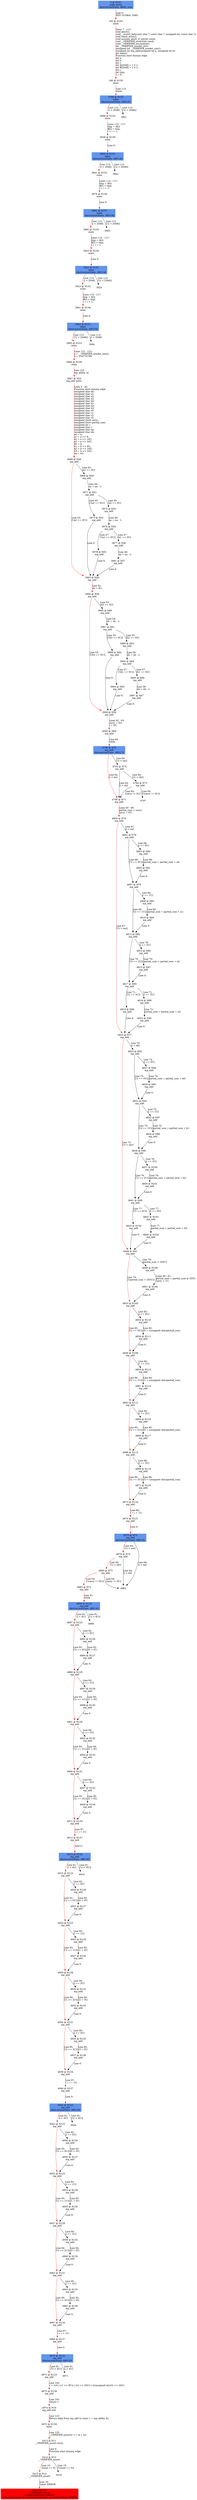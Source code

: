 digraph ARG {
node [style="filled" shape="box" color="white"]
0 [fillcolor="cornflowerblue" label="0 @ N141\nmain entry\nAbstractionState: ABS0: true\n" id="0"]
165 [label="165 @ N162\nmain\n" id="165"]
166 [label="166 @ N150\nmain\n" id="166"]
3799 [fillcolor="cornflowerblue" label="3799 @ N151\nmain\nAbstractionState: ABS142\n" id="3799"]
3800 [label="3800 @ N152\nmain\n" id="3800"]
3838 [label="3838 @ N156\nmain\n" id="3838"]
3840 [fillcolor="cornflowerblue" label="3840 @ N151\nmain\nAbstractionState: ABS144\n" id="3840"]
3841 [label="3841 @ N152\nmain\n" id="3841"]
3879 [label="3879 @ N156\nmain\n" id="3879"]
3881 [fillcolor="cornflowerblue" label="3881 @ N151\nmain\nAbstractionState: ABS146\n" id="3881"]
3882 [label="3882 @ N152\nmain\n" id="3882"]
3920 [label="3920 @ N156\nmain\n" id="3920"]
3922 [fillcolor="cornflowerblue" label="3922 @ N151\nmain\nAbstractionState: ABS148\n" id="3922"]
3923 [label="3923 @ N152\nmain\n" id="3923"]
3961 [label="3961 @ N156\nmain\n" id="3961"]
3963 [fillcolor="cornflowerblue" label="3963 @ N151\nmain\nAbstractionState: ABS150\n" id="3963"]
3965 [label="3965 @ N153\nmain\n" id="3965"]
3966 [label="3966 @ N158\nmain\n" id="3966"]
3967 [label="3967 @ N20\nmp_add entry\n" id="3967"]
3968 [label="3968 @ N48\nmp_add\n" id="3968"]
3983 [label="3983 @ N49\nmp_add\n" id="3983"]
3984 [label="3984 @ N58\nmp_add\n" id="3984"]
3999 [label="3999 @ N59\nmp_add\n" id="3999"]
4000 [label="4000 @ N69\nmp_add\n" id="4000"]
4790 [fillcolor="cornflowerblue" label="4790 @ N70\nmp_add\nAbstractionState: ABS179\n" id="4790"]
4798 [label="4798 @ N71\nmp_add\n" id="4798"]
4800 [label="4800 @ N76\nmp_add\n" id="4800"]
4824 [label="4824 @ N77\nmp_add\n" id="4824"]
4848 [label="4848 @ N91\nmp_add\n" id="4848"]
4853 [label="4853 @ N105\nmp_add\n" id="4853"]
4858 [label="4858 @ N109\nmp_add\n" id="4858"]
4863 [label="4863 @ N112\nmp_add\n" id="4863"]
4868 [label="4868 @ N115\nmp_add\n" id="4868"]
4873 [label="4873 @ N118\nmp_add\n" id="4873"]
4874 [label="4874 @ N121\nmp_add\n" id="4874"]
4876 [fillcolor="cornflowerblue" label="4876 @ N70\nmp_add\nAbstractionState: ABS181\n" id="4876"]
4878 [label="4878 @ N74\nmp_add\n" id="4878"]
4880 [label="4880 @ N73\nmp_add\n" id="4880"]
4883 [label="4883 @ N72\nmp_add\n" id="4883"]
4886 [fillcolor="cornflowerblue" label="4886 @ N122\nmp_add\nAbstractionState: ABS182\n" id="4886"]
4887 [label="4887 @ N123\nmp_add\n" id="4887"]
4896 [label="4896 @ N125\nmp_add\n" id="4896"]
4901 [label="4901 @ N128\nmp_add\n" id="4901"]
4906 [label="4906 @ N131\nmp_add\n" id="4906"]
4911 [label="4911 @ N134\nmp_add\n" id="4911"]
4912 [label="4912 @ N137\nmp_add\n" id="4912"]
4914 [fillcolor="cornflowerblue" label="4914 @ N122\nmp_add\nAbstractionState: ABS183\n" id="4914"]
4915 [label="4915 @ N123\nmp_add\n" id="4915"]
4924 [label="4924 @ N125\nmp_add\n" id="4924"]
4929 [label="4929 @ N128\nmp_add\n" id="4929"]
4934 [label="4934 @ N131\nmp_add\n" id="4934"]
4939 [label="4939 @ N134\nmp_add\n" id="4939"]
4940 [label="4940 @ N137\nmp_add\n" id="4940"]
4942 [fillcolor="cornflowerblue" label="4942 @ N122\nmp_add\nAbstractionState: ABS184\n" id="4942"]
4943 [label="4943 @ N123\nmp_add\n" id="4943"]
4952 [label="4952 @ N125\nmp_add\n" id="4952"]
4957 [label="4957 @ N128\nmp_add\n" id="4957"]
4962 [label="4962 @ N131\nmp_add\n" id="4962"]
4967 [label="4967 @ N134\nmp_add\n" id="4967"]
4968 [label="4968 @ N137\nmp_add\n" id="4968"]
4970 [fillcolor="cornflowerblue" label="4970 @ N122\nmp_add\nAbstractionState: ABS185\n" id="4970"]
4972 [label="4972 @ N124\nmp_add\n" id="4972"]
4973 [label="4973 @ N138\nmp_add\n" id="4973"]
4974 [label="4974 @ N19\nmp_add exit\n" id="4974"]
4975 [label="4975 @ N159\nmain\n" id="4975"]
5413 [label="5413 @ N11\n__VERIFIER_assert entry\n" id="5413"]
5414 [label="5414 @ N12\n__VERIFIER_assert\n" id="5414"]
5415 [label="5415 @ N14\n__VERIFIER_assert\n" id="5415"]
5418 [fillcolor="red" label="5418 @ N15\n__VERIFIER_assert\nAbstractionState: ABS199\n AutomatonState: ErrorLabelAutomaton: _predefinedState_ERROR\n" id="5418"]
4963 [label="4963 @ N135\nmp_add\n" id="4963"]
4965 [label="4965 @ N136\nmp_add\n" id="4965"]
4958 [label="4958 @ N132\nmp_add\n" id="4958"]
4960 [label="4960 @ N133\nmp_add\n" id="4960"]
4953 [label="4953 @ N129\nmp_add\n" id="4953"]
4955 [label="4955 @ N130\nmp_add\n" id="4955"]
4948 [label="4948 @ N126\nmp_add\n" id="4948"]
4950 [label="4950 @ N127\nmp_add\n" id="4950"]
4935 [label="4935 @ N135\nmp_add\n" id="4935"]
4937 [label="4937 @ N136\nmp_add\n" id="4937"]
4930 [label="4930 @ N132\nmp_add\n" id="4930"]
4932 [label="4932 @ N133\nmp_add\n" id="4932"]
4925 [label="4925 @ N129\nmp_add\n" id="4925"]
4927 [label="4927 @ N130\nmp_add\n" id="4927"]
4920 [label="4920 @ N126\nmp_add\n" id="4920"]
4922 [label="4922 @ N127\nmp_add\n" id="4922"]
4907 [label="4907 @ N135\nmp_add\n" id="4907"]
4909 [label="4909 @ N136\nmp_add\n" id="4909"]
4902 [label="4902 @ N132\nmp_add\n" id="4902"]
4904 [label="4904 @ N133\nmp_add\n" id="4904"]
4897 [label="4897 @ N129\nmp_add\n" id="4897"]
4899 [label="4899 @ N130\nmp_add\n" id="4899"]
4892 [label="4892 @ N126\nmp_add\n" id="4892"]
4894 [label="4894 @ N127\nmp_add\n" id="4894"]
4869 [label="4869 @ N119\nmp_add\n" id="4869"]
4871 [label="4871 @ N120\nmp_add\n" id="4871"]
4864 [label="4864 @ N116\nmp_add\n" id="4864"]
4866 [label="4866 @ N117\nmp_add\n" id="4866"]
4859 [label="4859 @ N113\nmp_add\n" id="4859"]
4861 [label="4861 @ N114\nmp_add\n" id="4861"]
4854 [label="4854 @ N110\nmp_add\n" id="4854"]
4856 [label="4856 @ N111\nmp_add\n" id="4856"]
4849 [label="4849 @ N106\nmp_add\n" id="4849"]
4851 [label="4851 @ N108\nmp_add\n" id="4851"]
4825 [label="4825 @ N92\nmp_add\n" id="4825"]
4831 [label="4831 @ N93\nmp_add\n" id="4831"]
4836 [label="4836 @ N96\nmp_add\n" id="4836"]
4841 [label="4841 @ N99\nmp_add\n" id="4841"]
4843 [label="4843 @ N102\nmp_add\n" id="4843"]
4842 [label="4842 @ N103\nmp_add\n" id="4842"]
4846 [label="4846 @ N104\nmp_add\n" id="4846"]
4837 [label="4837 @ N100\nmp_add\n" id="4837"]
4839 [label="4839 @ N101\nmp_add\n" id="4839"]
4832 [label="4832 @ N97\nmp_add\n" id="4832"]
4834 [label="4834 @ N98\nmp_add\n" id="4834"]
4827 [label="4827 @ N94\nmp_add\n" id="4827"]
4829 [label="4829 @ N95\nmp_add\n" id="4829"]
4801 [label="4801 @ N78\nmp_add\n" id="4801"]
4807 [label="4807 @ N79\nmp_add\n" id="4807"]
4812 [label="4812 @ N82\nmp_add\n" id="4812"]
4817 [label="4817 @ N85\nmp_add\n" id="4817"]
4819 [label="4819 @ N88\nmp_add\n" id="4819"]
4818 [label="4818 @ N89\nmp_add\n" id="4818"]
4822 [label="4822 @ N90\nmp_add\n" id="4822"]
4813 [label="4813 @ N86\nmp_add\n" id="4813"]
4815 [label="4815 @ N87\nmp_add\n" id="4815"]
4808 [label="4808 @ N83\nmp_add\n" id="4808"]
4810 [label="4810 @ N84\nmp_add\n" id="4810"]
4803 [label="4803 @ N80\nmp_add\n" id="4803"]
4805 [label="4805 @ N81\nmp_add\n" id="4805"]
4792 [label="4792 @ N74\nmp_add\n" id="4792"]
4794 [label="4794 @ N73\nmp_add\n" id="4794"]
3985 [label="3985 @ N60\nmp_add\n" id="3985"]
3987 [label="3987 @ N61\nmp_add\n" id="3987"]
3989 [label="3989 @ N62\nmp_add\n" id="3989"]
3988 [label="3988 @ N63\nmp_add\n" id="3988"]
3992 [label="3992 @ N64\nmp_add\n" id="3992"]
3994 [label="3994 @ N65\nmp_add\n" id="3994"]
3993 [label="3993 @ N66\nmp_add\n" id="3993"]
3997 [label="3997 @ N67\nmp_add\n" id="3997"]
3969 [label="3969 @ N50\nmp_add\n" id="3969"]
3971 [label="3971 @ N51\nmp_add\n" id="3971"]
3973 [label="3973 @ N52\nmp_add\n" id="3973"]
3972 [label="3972 @ N53\nmp_add\n" id="3972"]
3976 [label="3976 @ N54\nmp_add\n" id="3976"]
3978 [label="3978 @ N55\nmp_add\n" id="3978"]
3977 [label="3977 @ N56\nmp_add\n" id="3977"]
3981 [label="3981 @ N57\nmp_add\n" id="3981"]
0 -> 165 [color="red" label="Line 0: \lINIT GLOBAL VARS\l" id="0 -> 165"]
165 -> 166 [color="red" label="Lines 7 - 112: \lvoid abort();\lvoid __assert_fail(const char *, const char *, unsigned int, const char *);\lvoid reach_error();\lvoid assume_abort_if_not(int cond);\lvoid __VERIFIER_assert(int cond);\lvoid __VERIFIER_assume(int);\lint __VERIFIER_nondet_int();\lunsigned int __VERIFIER_nondet_uint();\lunsigned int mp_add(unsigned int a, unsigned int b);\lint main();\lFunction start dummy edge\lint a;\lint b;\lint r;\lint A[2048] = { 0 };\lint B[2048] = { 0 };\lint i;\lint tmp;\li = 0;\l" id="165 -> 166"]
166 -> 3799 [color="red" label="Line 113: \lwhile\l" id="166 -> 3799"]
3799 -> 3800 [color="red" label="Line 113: \l[i < 2048]\l" id="3799 -> 3800"]
3799 -> 3801 [label="Line 113: \l[!(i < 2048)]\l" id="3799 -> 3801"]
3800 -> 3838 [color="red" label="Lines 115 - 117: \ltmp = A[i];\lB[i] = tmp;\li = i + 1;\l" id="3800 -> 3838"]
3838 -> 3840 [color="red" label="Line 0: \l\l" id="3838 -> 3840"]
3840 -> 3841 [color="red" label="Line 113: \l[i < 2048]\l" id="3840 -> 3841"]
3840 -> 3842 [label="Line 113: \l[!(i < 2048)]\l" id="3840 -> 3842"]
3841 -> 3879 [color="red" label="Lines 115 - 117: \ltmp = A[i];\lB[i] = tmp;\li = i + 1;\l" id="3841 -> 3879"]
3879 -> 3881 [color="red" label="Line 0: \l\l" id="3879 -> 3881"]
3881 -> 3882 [color="red" label="Line 113: \l[i < 2048]\l" id="3881 -> 3882"]
3881 -> 3883 [label="Line 113: \l[!(i < 2048)]\l" id="3881 -> 3883"]
3882 -> 3920 [color="red" label="Lines 115 - 117: \ltmp = A[i];\lB[i] = tmp;\li = i + 1;\l" id="3882 -> 3920"]
3920 -> 3922 [color="red" label="Line 0: \l\l" id="3920 -> 3922"]
3922 -> 3923 [color="red" label="Line 113: \l[i < 2048]\l" id="3922 -> 3923"]
3922 -> 3924 [label="Line 113: \l[!(i < 2048)]\l" id="3922 -> 3924"]
3923 -> 3961 [color="red" label="Lines 115 - 117: \ltmp = A[i];\lB[i] = tmp;\li = i + 1;\l" id="3923 -> 3961"]
3961 -> 3963 [color="red" label="Line 0: \l\l" id="3961 -> 3963"]
3963 -> 3964 [label="Line 113: \l[i < 2048]\l" id="3963 -> 3964"]
3963 -> 3965 [color="red" label="Line 113: \l[!(i < 2048)]\l" id="3963 -> 3965"]
3965 -> 3966 [color="red" label="Lines 121 - 122: \la = __VERIFIER_nondet_uint();\lb = 234770789;\l" id="3965 -> 3966"]
3966 -> 3967 [color="red" label="Line 123: \lmp_add(a, b)\l" id="3966 -> 3967"]
3967 -> 3968 [color="red" label="Lines 0 - 42: \lFunction start dummy edge\lunsigned char a0;\lunsigned char a1;\lunsigned char a2;\lunsigned char a3;\lunsigned char b0;\lunsigned char b1;\lunsigned char b2;\lunsigned char b3;\lunsigned char r0;\lunsigned char r1;\lunsigned char r2;\lunsigned char r3;\lunsigned short carry;\lunsigned short partial_sum;\lunsigned int r;\lunsigned char i;\lunsigned char na;\lunsigned char nb;\la0 = a;\la1 = a >> 8;\la2 = a >> 16U;\la3 = a >> 24U;\lb0 = b;\lb1 = b >> 8U;\lb2 = b >> 16U;\lb3 = b >> 24U;\lna = 4U;\l" id="3967 -> 3968"]
3968 -> 3969 [label="Line 43: \l[a3 == 0U]\l" id="3968 -> 3969"]
3968 -> 3983 [color="red" label="Line 43: \l[!(a3 == 0U)]\l" id="3968 -> 3983"]
3983 -> 3984 [color="red" label="Line 52: \lnb = 4U;\l" id="3983 -> 3984"]
3984 -> 3985 [label="Line 53: \l[b3 == 0U]\l" id="3984 -> 3985"]
3984 -> 3999 [color="red" label="Line 53: \l[!(b3 == 0U)]\l" id="3984 -> 3999"]
3999 -> 4000 [color="red" label="Lines 62 - 63: \lcarry = 0U;\li = 0U;\l" id="3999 -> 4000"]
4000 -> 4790 [color="red" label="Line 64: \lwhile\l" id="4000 -> 4790"]
4790 -> 4792 [label="Line 64: \l[!(i < na)]\l" id="4790 -> 4792"]
4790 -> 4798 [color="red" label="Line 64: \l[i < na]\l" id="4790 -> 4798"]
4798 -> 4800 [color="red" label="Lines 65 - 66: \lpartial_sum = carry;\lcarry = 0U;\l" id="4798 -> 4800"]
4800 -> 4801 [label="Line 67: \l[i < na]\l" id="4800 -> 4801"]
4800 -> 4824 [color="red" label="Line 67: \l[!(i < na)]\l" id="4800 -> 4824"]
4824 -> 4825 [label="Line 73: \l[i < nb]\l" id="4824 -> 4825"]
4824 -> 4848 [color="red" label="Line 73: \l[!(i < nb)]\l" id="4824 -> 4848"]
4848 -> 4849 [label="Line 79: \l[partial_sum > 255U]\l" id="4848 -> 4849"]
4848 -> 4853 [color="red" label="Line 79: \l[!(partial_sum > 255U)]\l" id="4848 -> 4853"]
4853 -> 4854 [label="Line 83: \l[i == 0U]\l" id="4853 -> 4854"]
4853 -> 4858 [color="red" label="Line 83: \l[!(i == 0U)]\l" id="4853 -> 4858"]
4858 -> 4859 [label="Line 84: \l[i == 1U]\l" id="4858 -> 4859"]
4858 -> 4863 [color="red" label="Line 84: \l[!(i == 1U)]\l" id="4858 -> 4863"]
4863 -> 4864 [label="Line 85: \l[i == 2U]\l" id="4863 -> 4864"]
4863 -> 4868 [color="red" label="Line 85: \l[!(i == 2U)]\l" id="4863 -> 4868"]
4868 -> 4869 [label="Line 86: \l[i == 3U]\l" id="4868 -> 4869"]
4868 -> 4873 [color="red" label="Line 86: \l[!(i == 3U)]\l" id="4868 -> 4873"]
4873 -> 4874 [color="red" label="Line 88: \li = i + 1U;\l" id="4873 -> 4874"]
4874 -> 4876 [color="red" label="Line 0: \l\l" id="4874 -> 4876"]
4876 -> 4878 [color="red" label="Line 64: \l[!(i < na)]\l" id="4876 -> 4878"]
4876 -> 4884 [label="Line 64: \l[i < na]\l" id="4876 -> 4884"]
4878 -> 4880 [color="red" label="Line 64: \l[!(i < nb)]\l" id="4878 -> 4880"]
4878 -> 4884 [label="Line 64: \l[i < nb]\l" id="4878 -> 4884"]
4880 -> 4883 [color="red" label="Line 64: \l[!(carry != 0U)]\l" id="4880 -> 4883"]
4880 -> 4884 [label="Line 64: \l[carry != 0U]\l" id="4880 -> 4884"]
4883 -> 4886 [color="red" label="Line 91: \lwhile\l" id="4883 -> 4886"]
4886 -> 4887 [color="red" label="Line 91: \l[i < 4U]\l" id="4886 -> 4887"]
4886 -> 4888 [label="Line 91: \l[!(i < 4U)]\l" id="4886 -> 4888"]
4887 -> 4892 [label="Line 92: \l[i == 0U]\l" id="4887 -> 4892"]
4887 -> 4896 [color="red" label="Line 92: \l[!(i == 0U)]\l" id="4887 -> 4896"]
4896 -> 4897 [label="Line 93: \l[i == 1U]\l" id="4896 -> 4897"]
4896 -> 4901 [color="red" label="Line 93: \l[!(i == 1U)]\l" id="4896 -> 4901"]
4901 -> 4902 [label="Line 94: \l[i == 2U]\l" id="4901 -> 4902"]
4901 -> 4906 [color="red" label="Line 94: \l[!(i == 2U)]\l" id="4901 -> 4906"]
4906 -> 4907 [label="Line 95: \l[i == 3U]\l" id="4906 -> 4907"]
4906 -> 4911 [color="red" label="Line 95: \l[!(i == 3U)]\l" id="4906 -> 4911"]
4911 -> 4912 [color="red" label="Line 97: \li = i + 1U;\l" id="4911 -> 4912"]
4912 -> 4914 [color="red" label="Line 0: \l\l" id="4912 -> 4914"]
4914 -> 4915 [color="red" label="Line 91: \l[i < 4U]\l" id="4914 -> 4915"]
4914 -> 4916 [label="Line 91: \l[!(i < 4U)]\l" id="4914 -> 4916"]
4915 -> 4920 [label="Line 92: \l[i == 0U]\l" id="4915 -> 4920"]
4915 -> 4924 [color="red" label="Line 92: \l[!(i == 0U)]\l" id="4915 -> 4924"]
4924 -> 4925 [label="Line 93: \l[i == 1U]\l" id="4924 -> 4925"]
4924 -> 4929 [color="red" label="Line 93: \l[!(i == 1U)]\l" id="4924 -> 4929"]
4929 -> 4930 [label="Line 94: \l[i == 2U]\l" id="4929 -> 4930"]
4929 -> 4934 [color="red" label="Line 94: \l[!(i == 2U)]\l" id="4929 -> 4934"]
4934 -> 4935 [label="Line 95: \l[i == 3U]\l" id="4934 -> 4935"]
4934 -> 4939 [color="red" label="Line 95: \l[!(i == 3U)]\l" id="4934 -> 4939"]
4939 -> 4940 [color="red" label="Line 97: \li = i + 1U;\l" id="4939 -> 4940"]
4940 -> 4942 [color="red" label="Line 0: \l\l" id="4940 -> 4942"]
4942 -> 4943 [color="red" label="Line 91: \l[i < 4U]\l" id="4942 -> 4943"]
4942 -> 4944 [label="Line 91: \l[!(i < 4U)]\l" id="4942 -> 4944"]
4943 -> 4948 [label="Line 92: \l[i == 0U]\l" id="4943 -> 4948"]
4943 -> 4952 [color="red" label="Line 92: \l[!(i == 0U)]\l" id="4943 -> 4952"]
4952 -> 4953 [label="Line 93: \l[i == 1U]\l" id="4952 -> 4953"]
4952 -> 4957 [color="red" label="Line 93: \l[!(i == 1U)]\l" id="4952 -> 4957"]
4957 -> 4958 [label="Line 94: \l[i == 2U]\l" id="4957 -> 4958"]
4957 -> 4962 [color="red" label="Line 94: \l[!(i == 2U)]\l" id="4957 -> 4962"]
4962 -> 4963 [label="Line 95: \l[i == 3U]\l" id="4962 -> 4963"]
4962 -> 4967 [color="red" label="Line 95: \l[!(i == 3U)]\l" id="4962 -> 4967"]
4967 -> 4968 [color="red" label="Line 97: \li = i + 1U;\l" id="4967 -> 4968"]
4968 -> 4970 [color="red" label="Line 0: \l\l" id="4968 -> 4970"]
4970 -> 4971 [label="Line 91: \l[i < 4U]\l" id="4970 -> 4971"]
4970 -> 4972 [color="red" label="Line 91: \l[!(i < 4U)]\l" id="4970 -> 4972"]
4972 -> 4973 [color="red" label="Line 100: \lr = ((r0 | (r1 << 8U)) | (r2 << 16U)) | (((unsigned int)r3) << 24U);\l" id="4972 -> 4973"]
4973 -> 4974 [color="red" label="Line 102: \lreturn r;\l" id="4973 -> 4974"]
4974 -> 4975 [color="red" label="Line 123: \lReturn edge from mp_add to main: r = mp_add(a, b);\l" id="4974 -> 4975"]
4975 -> 5413 [color="red" label="Line 125: \l__VERIFIER_assert(r == (a + b))\l" id="4975 -> 5413"]
5413 -> 5414 [color="red" label="Line 0: \lFunction start dummy edge\l" id="5413 -> 5414"]
5414 -> 5415 [color="red" label="Line 15: \l[cond == 0]\l" id="5414 -> 5415"]
5414 -> 5416 [label="Line 15: \l[!(cond == 0)]\l" id="5414 -> 5416"]
5415 -> 5418 [color="red" label="Line 16: \lLabel: ERROR\l" id="5415 -> 5418"]
4963 -> 4965 [label="Line 95: \lr3 = 0U;\l" id="4963 -> 4965"]
4965 -> 4967 [label="Line 0: \l\l" id="4965 -> 4967"]
4958 -> 4960 [label="Line 94: \lr2 = 0U;\l" id="4958 -> 4960"]
4960 -> 4962 [label="Line 0: \l\l" id="4960 -> 4962"]
4953 -> 4955 [label="Line 93: \lr1 = 0U;\l" id="4953 -> 4955"]
4955 -> 4957 [label="Line 0: \l\l" id="4955 -> 4957"]
4948 -> 4950 [label="Line 92: \lr0 = 0U;\l" id="4948 -> 4950"]
4950 -> 4952 [label="Line 0: \l\l" id="4950 -> 4952"]
4935 -> 4937 [label="Line 95: \lr3 = 0U;\l" id="4935 -> 4937"]
4937 -> 4939 [label="Line 0: \l\l" id="4937 -> 4939"]
4930 -> 4932 [label="Line 94: \lr2 = 0U;\l" id="4930 -> 4932"]
4932 -> 4934 [label="Line 0: \l\l" id="4932 -> 4934"]
4925 -> 4927 [label="Line 93: \lr1 = 0U;\l" id="4925 -> 4927"]
4927 -> 4929 [label="Line 0: \l\l" id="4927 -> 4929"]
4920 -> 4922 [label="Line 92: \lr0 = 0U;\l" id="4920 -> 4922"]
4922 -> 4924 [label="Line 0: \l\l" id="4922 -> 4924"]
4907 -> 4909 [label="Line 95: \lr3 = 0U;\l" id="4907 -> 4909"]
4909 -> 4911 [label="Line 0: \l\l" id="4909 -> 4911"]
4902 -> 4904 [label="Line 94: \lr2 = 0U;\l" id="4902 -> 4904"]
4904 -> 4906 [label="Line 0: \l\l" id="4904 -> 4906"]
4897 -> 4899 [label="Line 93: \lr1 = 0U;\l" id="4897 -> 4899"]
4899 -> 4901 [label="Line 0: \l\l" id="4899 -> 4901"]
4892 -> 4894 [label="Line 92: \lr0 = 0U;\l" id="4892 -> 4894"]
4894 -> 4896 [label="Line 0: \l\l" id="4894 -> 4896"]
4869 -> 4871 [label="Line 86: \lr3 = (unsigned char)partial_sum;\l" id="4869 -> 4871"]
4871 -> 4873 [label="Line 0: \l\l" id="4871 -> 4873"]
4864 -> 4866 [label="Line 85: \lr2 = (unsigned char)partial_sum;\l" id="4864 -> 4866"]
4866 -> 4868 [label="Line 0: \l\l" id="4866 -> 4868"]
4859 -> 4861 [label="Line 84: \lr1 = (unsigned char)partial_sum;\l" id="4859 -> 4861"]
4861 -> 4863 [label="Line 0: \l\l" id="4861 -> 4863"]
4854 -> 4856 [label="Line 83: \lr0 = (unsigned char)partial_sum;\l" id="4854 -> 4856"]
4856 -> 4858 [label="Line 0: \l\l" id="4856 -> 4858"]
4849 -> 4851 [label="Lines 80 - 81: \lpartial_sum = partial_sum & 255U;\lcarry = 1U;\l" id="4849 -> 4851"]
4851 -> 4853 [label="Line 0: \l\l" id="4851 -> 4853"]
4825 -> 4827 [label="Line 74: \l[i == 0U]\l" id="4825 -> 4827"]
4825 -> 4831 [label="Line 74: \l[!(i == 0U)]\l" id="4825 -> 4831"]
4831 -> 4832 [label="Line 75: \l[i == 1U]\l" id="4831 -> 4832"]
4831 -> 4836 [label="Line 75: \l[!(i == 1U)]\l" id="4831 -> 4836"]
4836 -> 4837 [label="Line 76: \l[i == 2U]\l" id="4836 -> 4837"]
4836 -> 4841 [label="Line 76: \l[!(i == 2U)]\l" id="4836 -> 4841"]
4841 -> 4842 [label="Line 77: \l[i == 3U]\l" id="4841 -> 4842"]
4841 -> 4843 [label="Line 77: \l[!(i == 3U)]\l" id="4841 -> 4843"]
4843 -> 4848 [label="Line 0: \l\l" id="4843 -> 4848"]
4842 -> 4846 [label="Line 77: \lpartial_sum = partial_sum + b3;\l" id="4842 -> 4846"]
4846 -> 4848 [label="Line 0: \l\l" id="4846 -> 4848"]
4837 -> 4839 [label="Line 76: \lpartial_sum = partial_sum + b2;\l" id="4837 -> 4839"]
4839 -> 4841 [label="Line 0: \l\l" id="4839 -> 4841"]
4832 -> 4834 [label="Line 75: \lpartial_sum = partial_sum + b1;\l" id="4832 -> 4834"]
4834 -> 4836 [label="Line 0: \l\l" id="4834 -> 4836"]
4827 -> 4829 [label="Line 74: \lpartial_sum = partial_sum + b0;\l" id="4827 -> 4829"]
4829 -> 4831 [label="Line 0: \l\l" id="4829 -> 4831"]
4801 -> 4803 [label="Line 68: \l[i == 0U]\l" id="4801 -> 4803"]
4801 -> 4807 [label="Line 68: \l[!(i == 0U)]\l" id="4801 -> 4807"]
4807 -> 4808 [label="Line 69: \l[i == 1U]\l" id="4807 -> 4808"]
4807 -> 4812 [label="Line 69: \l[!(i == 1U)]\l" id="4807 -> 4812"]
4812 -> 4813 [label="Line 70: \l[i == 2U]\l" id="4812 -> 4813"]
4812 -> 4817 [label="Line 70: \l[!(i == 2U)]\l" id="4812 -> 4817"]
4817 -> 4818 [label="Line 71: \l[i == 3U]\l" id="4817 -> 4818"]
4817 -> 4819 [label="Line 71: \l[!(i == 3U)]\l" id="4817 -> 4819"]
4819 -> 4824 [label="Line 0: \l\l" id="4819 -> 4824"]
4818 -> 4822 [label="Line 71: \lpartial_sum = partial_sum + a3;\l" id="4818 -> 4822"]
4822 -> 4824 [label="Line 0: \l\l" id="4822 -> 4824"]
4813 -> 4815 [label="Line 70: \lpartial_sum = partial_sum + a2;\l" id="4813 -> 4815"]
4815 -> 4817 [label="Line 0: \l\l" id="4815 -> 4817"]
4808 -> 4810 [label="Line 69: \lpartial_sum = partial_sum + a1;\l" id="4808 -> 4810"]
4810 -> 4812 [label="Line 0: \l\l" id="4810 -> 4812"]
4803 -> 4805 [label="Line 68: \lpartial_sum = partial_sum + a0;\l" id="4803 -> 4805"]
4805 -> 4807 [label="Line 0: \l\l" id="4805 -> 4807"]
4792 -> 4794 [label="Line 64: \l[!(i < nb)]\l" id="4792 -> 4794"]
4792 -> 4798 [label="Line 64: \l[i < nb]\l" id="4792 -> 4798"]
4794 -> 4797 [label="Line 64: \l[!(carry != 0U)]\l" id="4794 -> 4797"]
4794 -> 4798 [label="Line 64: \l[carry != 0U]\l" id="4794 -> 4798"]
3985 -> 3987 [label="Line 54: \lnb = nb - 1;\l" id="3985 -> 3987"]
3987 -> 3988 [label="Line 55: \l[b2 == 0U]\l" id="3987 -> 3988"]
3987 -> 3989 [label="Line 55: \l[!(b2 == 0U)]\l" id="3987 -> 3989"]
3989 -> 3999 [label="Line 0: \l\l" id="3989 -> 3999"]
3988 -> 3992 [label="Line 56: \lnb = nb - 1;\l" id="3988 -> 3992"]
3992 -> 3993 [label="Line 57: \l[b1 == 0U]\l" id="3992 -> 3993"]
3992 -> 3994 [label="Line 57: \l[!(b1 == 0U)]\l" id="3992 -> 3994"]
3994 -> 3999 [label="Line 0: \l\l" id="3994 -> 3999"]
3993 -> 3997 [label="Line 58: \lnb = nb - 1;\l" id="3993 -> 3997"]
3997 -> 3999 [label="Line 0: \l\l" id="3997 -> 3999"]
3969 -> 3971 [label="Line 44: \lna = na - 1;\l" id="3969 -> 3971"]
3971 -> 3972 [label="Line 45: \l[a2 == 0U]\l" id="3971 -> 3972"]
3971 -> 3973 [label="Line 45: \l[!(a2 == 0U)]\l" id="3971 -> 3973"]
3973 -> 3983 [label="Line 0: \l\l" id="3973 -> 3983"]
3972 -> 3976 [label="Line 46: \lna = na - 1;\l" id="3972 -> 3976"]
3976 -> 3977 [label="Line 47: \l[a1 == 0U]\l" id="3976 -> 3977"]
3976 -> 3978 [label="Line 47: \l[!(a1 == 0U)]\l" id="3976 -> 3978"]
3978 -> 3983 [label="Line 0: \l\l" id="3978 -> 3983"]
3977 -> 3981 [label="Line 48: \lna = na - 1;\l" id="3977 -> 3981"]
3981 -> 3983 [label="Line 0: \l\l" id="3981 -> 3983"]
}
